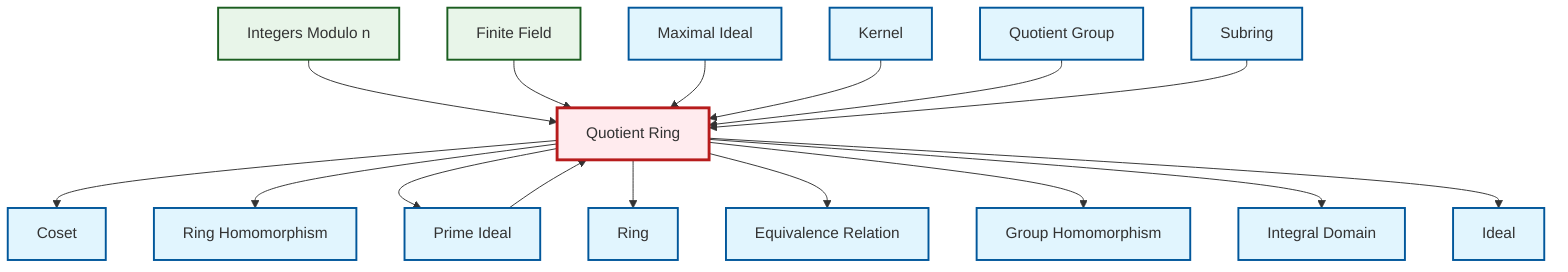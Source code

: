 graph TD
    classDef definition fill:#e1f5fe,stroke:#01579b,stroke-width:2px
    classDef theorem fill:#f3e5f5,stroke:#4a148c,stroke-width:2px
    classDef axiom fill:#fff3e0,stroke:#e65100,stroke-width:2px
    classDef example fill:#e8f5e9,stroke:#1b5e20,stroke-width:2px
    classDef current fill:#ffebee,stroke:#b71c1c,stroke-width:3px
    def-ring["Ring"]:::definition
    def-quotient-ring["Quotient Ring"]:::definition
    def-prime-ideal["Prime Ideal"]:::definition
    def-kernel["Kernel"]:::definition
    def-subring["Subring"]:::definition
    def-equivalence-relation["Equivalence Relation"]:::definition
    def-quotient-group["Quotient Group"]:::definition
    ex-quotient-integers-mod-n["Integers Modulo n"]:::example
    def-integral-domain["Integral Domain"]:::definition
    def-maximal-ideal["Maximal Ideal"]:::definition
    def-coset["Coset"]:::definition
    ex-finite-field["Finite Field"]:::example
    def-homomorphism["Group Homomorphism"]:::definition
    def-ideal["Ideal"]:::definition
    def-ring-homomorphism["Ring Homomorphism"]:::definition
    def-quotient-ring --> def-coset
    ex-quotient-integers-mod-n --> def-quotient-ring
    def-prime-ideal --> def-quotient-ring
    def-quotient-ring --> def-ring-homomorphism
    ex-finite-field --> def-quotient-ring
    def-quotient-ring --> def-prime-ideal
    def-quotient-ring --> def-ring
    def-maximal-ideal --> def-quotient-ring
    def-kernel --> def-quotient-ring
    def-quotient-group --> def-quotient-ring
    def-quotient-ring --> def-equivalence-relation
    def-subring --> def-quotient-ring
    def-quotient-ring --> def-homomorphism
    def-quotient-ring --> def-integral-domain
    def-quotient-ring --> def-ideal
    class def-quotient-ring current